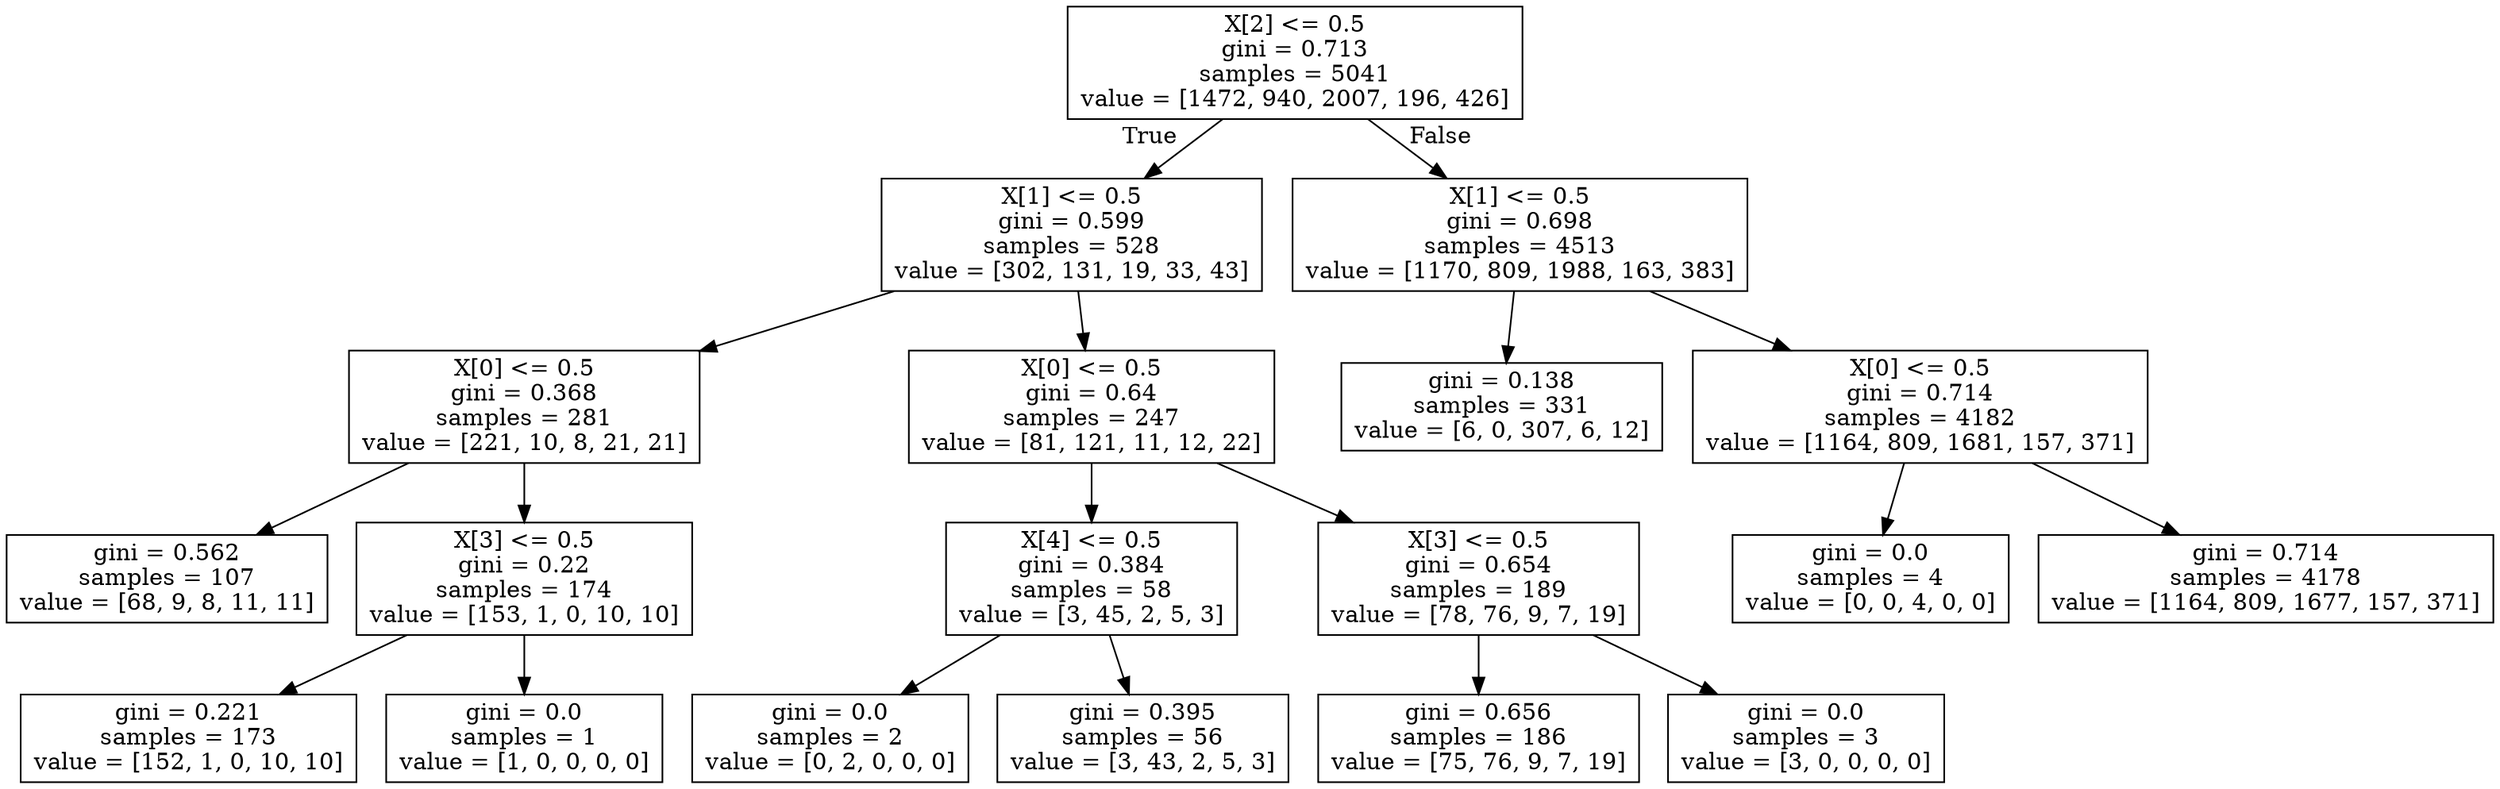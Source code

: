 digraph Tree {
node [shape=box] ;
0 [label="X[2] <= 0.5\ngini = 0.713\nsamples = 5041\nvalue = [1472, 940, 2007, 196, 426]"] ;
1 [label="X[1] <= 0.5\ngini = 0.599\nsamples = 528\nvalue = [302, 131, 19, 33, 43]"] ;
0 -> 1 [labeldistance=2.5, labelangle=45, headlabel="True"] ;
2 [label="X[0] <= 0.5\ngini = 0.368\nsamples = 281\nvalue = [221, 10, 8, 21, 21]"] ;
1 -> 2 ;
3 [label="gini = 0.562\nsamples = 107\nvalue = [68, 9, 8, 11, 11]"] ;
2 -> 3 ;
4 [label="X[3] <= 0.5\ngini = 0.22\nsamples = 174\nvalue = [153, 1, 0, 10, 10]"] ;
2 -> 4 ;
5 [label="gini = 0.221\nsamples = 173\nvalue = [152, 1, 0, 10, 10]"] ;
4 -> 5 ;
6 [label="gini = 0.0\nsamples = 1\nvalue = [1, 0, 0, 0, 0]"] ;
4 -> 6 ;
7 [label="X[0] <= 0.5\ngini = 0.64\nsamples = 247\nvalue = [81, 121, 11, 12, 22]"] ;
1 -> 7 ;
8 [label="X[4] <= 0.5\ngini = 0.384\nsamples = 58\nvalue = [3, 45, 2, 5, 3]"] ;
7 -> 8 ;
9 [label="gini = 0.0\nsamples = 2\nvalue = [0, 2, 0, 0, 0]"] ;
8 -> 9 ;
10 [label="gini = 0.395\nsamples = 56\nvalue = [3, 43, 2, 5, 3]"] ;
8 -> 10 ;
11 [label="X[3] <= 0.5\ngini = 0.654\nsamples = 189\nvalue = [78, 76, 9, 7, 19]"] ;
7 -> 11 ;
12 [label="gini = 0.656\nsamples = 186\nvalue = [75, 76, 9, 7, 19]"] ;
11 -> 12 ;
13 [label="gini = 0.0\nsamples = 3\nvalue = [3, 0, 0, 0, 0]"] ;
11 -> 13 ;
14 [label="X[1] <= 0.5\ngini = 0.698\nsamples = 4513\nvalue = [1170, 809, 1988, 163, 383]"] ;
0 -> 14 [labeldistance=2.5, labelangle=-45, headlabel="False"] ;
15 [label="gini = 0.138\nsamples = 331\nvalue = [6, 0, 307, 6, 12]"] ;
14 -> 15 ;
16 [label="X[0] <= 0.5\ngini = 0.714\nsamples = 4182\nvalue = [1164, 809, 1681, 157, 371]"] ;
14 -> 16 ;
17 [label="gini = 0.0\nsamples = 4\nvalue = [0, 0, 4, 0, 0]"] ;
16 -> 17 ;
18 [label="gini = 0.714\nsamples = 4178\nvalue = [1164, 809, 1677, 157, 371]"] ;
16 -> 18 ;
}